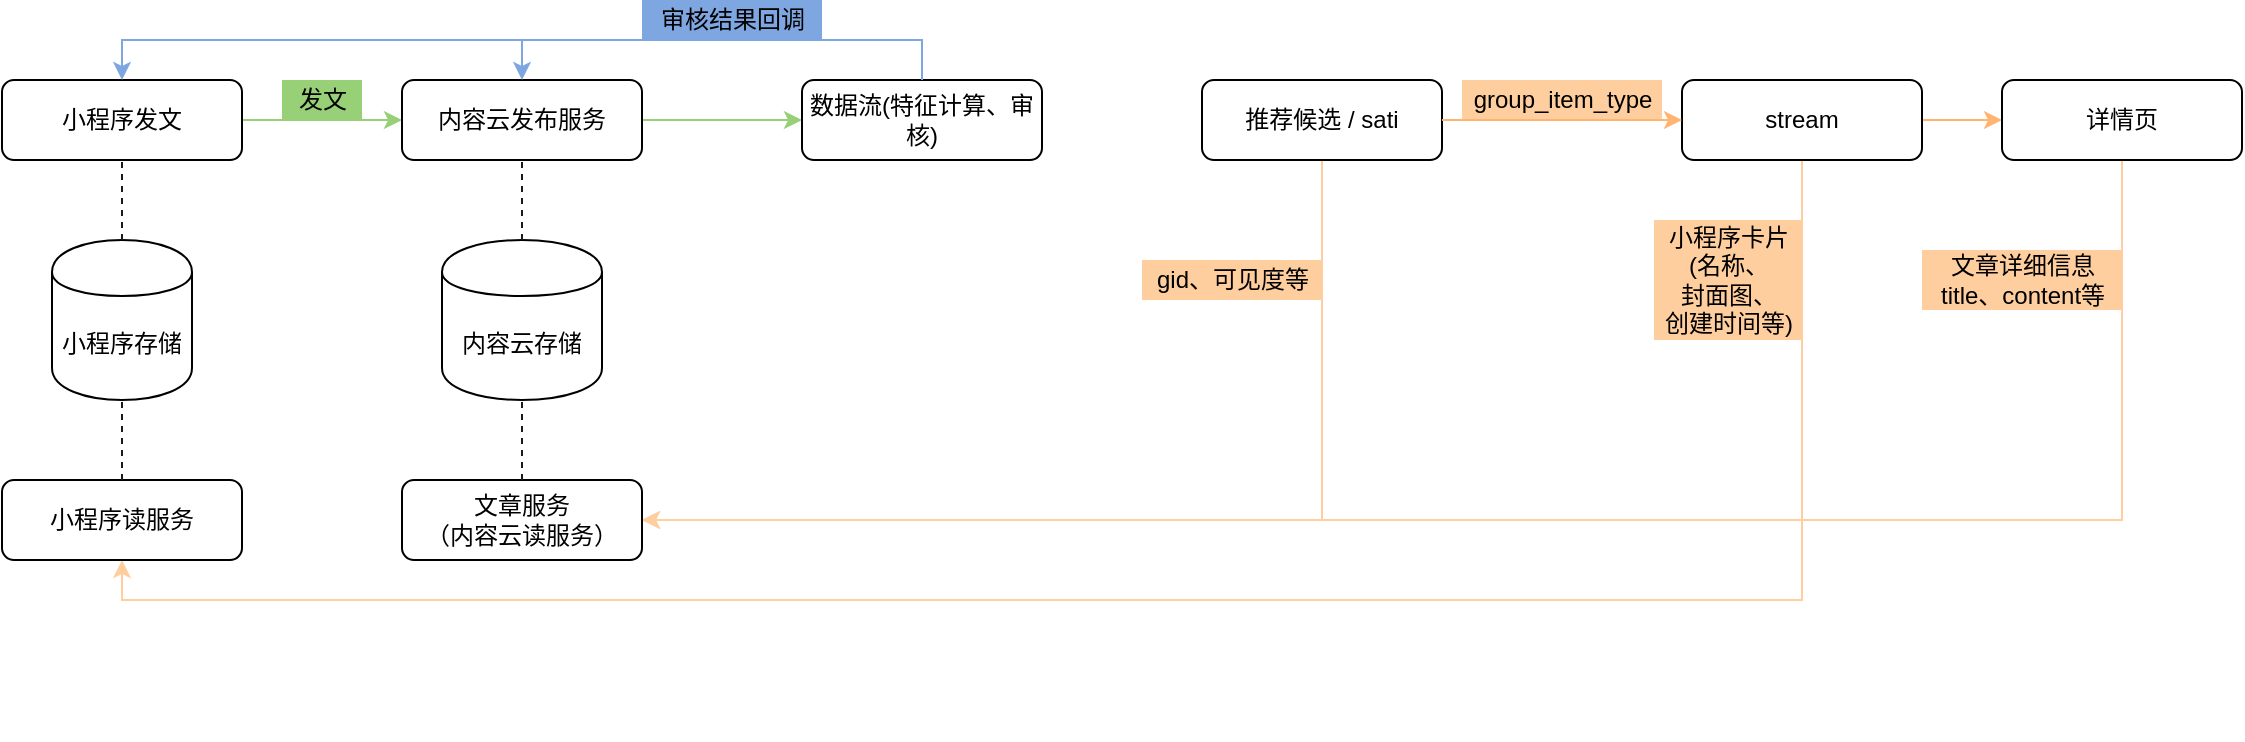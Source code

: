 <mxfile version="12.7.6" type="github" pages="2"><diagram id="nSXIF4mMGfduyhnWxua-" name="Page-1"><mxGraphModel dx="946" dy="613" grid="0" gridSize="10" guides="1" tooltips="1" connect="1" arrows="1" fold="1" page="1" pageScale="1" pageWidth="3300" pageHeight="2339" math="0" shadow="0"><root><mxCell id="0"/><mxCell id="1" parent="0"/><mxCell id="3gShLxmlef0WXYhkANsV-4" style="edgeStyle=orthogonalEdgeStyle;rounded=0;orthogonalLoop=1;jettySize=auto;html=1;strokeColor=#97D077;" edge="1" parent="1" source="3gShLxmlef0WXYhkANsV-1" target="3gShLxmlef0WXYhkANsV-2"><mxGeometry relative="1" as="geometry"/></mxCell><mxCell id="3gShLxmlef0WXYhkANsV-1" value="小程序发文" style="rounded=1;whiteSpace=wrap;html=1;" vertex="1" parent="1"><mxGeometry x="120" y="80" width="120" height="40" as="geometry"/></mxCell><mxCell id="3gShLxmlef0WXYhkANsV-5" style="edgeStyle=orthogonalEdgeStyle;rounded=0;orthogonalLoop=1;jettySize=auto;html=1;entryX=0;entryY=0.5;entryDx=0;entryDy=0;strokeColor=#97D077;" edge="1" parent="1" source="3gShLxmlef0WXYhkANsV-2" target="3gShLxmlef0WXYhkANsV-3"><mxGeometry relative="1" as="geometry"/></mxCell><mxCell id="3gShLxmlef0WXYhkANsV-16" style="edgeStyle=orthogonalEdgeStyle;rounded=0;orthogonalLoop=1;jettySize=auto;html=1;entryX=0.5;entryY=0;entryDx=0;entryDy=0;strokeColor=#7EA6E0;exitX=0.5;exitY=0;exitDx=0;exitDy=0;" edge="1" parent="1" source="3gShLxmlef0WXYhkANsV-3" target="3gShLxmlef0WXYhkANsV-1"><mxGeometry relative="1" as="geometry"/></mxCell><mxCell id="3gShLxmlef0WXYhkANsV-3" value="数据流(特征计算、审核)" style="rounded=1;whiteSpace=wrap;html=1;" vertex="1" parent="1"><mxGeometry x="520" y="80" width="120" height="40" as="geometry"/></mxCell><mxCell id="3gShLxmlef0WXYhkANsV-8" value="审核结果回调" style="text;html=1;align=center;verticalAlign=middle;resizable=0;points=[];autosize=1;fillColor=#7EA6E0;" vertex="1" parent="1"><mxGeometry x="440" y="40" width="90" height="20" as="geometry"/></mxCell><mxCell id="3gShLxmlef0WXYhkANsV-9" value="发文" style="text;html=1;align=center;verticalAlign=middle;resizable=0;points=[];autosize=1;fillColor=#97D077;" vertex="1" parent="1"><mxGeometry x="260" y="80" width="40" height="20" as="geometry"/></mxCell><mxCell id="3gShLxmlef0WXYhkANsV-13" style="edgeStyle=orthogonalEdgeStyle;rounded=0;orthogonalLoop=1;jettySize=auto;html=1;entryX=0;entryY=0.5;entryDx=0;entryDy=0;strokeColor=#FFB570;" edge="1" parent="1" source="0rTer7-gsiMh8t0wal-H-5" target="3gShLxmlef0WXYhkANsV-12"><mxGeometry relative="1" as="geometry"/></mxCell><mxCell id="0rTer7-gsiMh8t0wal-H-4" style="edgeStyle=orthogonalEdgeStyle;rounded=0;orthogonalLoop=1;jettySize=auto;html=1;entryX=0.5;entryY=1;entryDx=0;entryDy=0;strokeColor=#FFCE9F;exitX=0.5;exitY=1;exitDx=0;exitDy=0;" edge="1" parent="1" source="0rTer7-gsiMh8t0wal-H-5" target="0rTer7-gsiMh8t0wal-H-2"><mxGeometry relative="1" as="geometry"/></mxCell><mxCell id="0rTer7-gsiMh8t0wal-H-11" style="edgeStyle=orthogonalEdgeStyle;rounded=0;orthogonalLoop=1;jettySize=auto;html=1;entryX=1;entryY=0.5;entryDx=0;entryDy=0;strokeColor=#FFCE9F;exitX=0.5;exitY=1;exitDx=0;exitDy=0;" edge="1" parent="1" source="3gShLxmlef0WXYhkANsV-10" target="0rTer7-gsiMh8t0wal-H-3"><mxGeometry relative="1" as="geometry"/></mxCell><mxCell id="3gShLxmlef0WXYhkANsV-10" value="推荐候选 / sati" style="rounded=1;whiteSpace=wrap;html=1;fillColor=none;" vertex="1" parent="1"><mxGeometry x="720" y="80" width="120" height="40" as="geometry"/></mxCell><mxCell id="0rTer7-gsiMh8t0wal-H-12" style="edgeStyle=orthogonalEdgeStyle;rounded=0;orthogonalLoop=1;jettySize=auto;html=1;strokeColor=#FFCE9F;entryX=1;entryY=0.5;entryDx=0;entryDy=0;exitX=0.5;exitY=1;exitDx=0;exitDy=0;" edge="1" parent="1" source="3gShLxmlef0WXYhkANsV-12" target="0rTer7-gsiMh8t0wal-H-3"><mxGeometry relative="1" as="geometry"><mxPoint x="950" y="440" as="targetPoint"/></mxGeometry></mxCell><mxCell id="3gShLxmlef0WXYhkANsV-12" value="详情页" style="rounded=1;whiteSpace=wrap;html=1;fillColor=none;" vertex="1" parent="1"><mxGeometry x="1120" y="80" width="120" height="40" as="geometry"/></mxCell><mxCell id="3gShLxmlef0WXYhkANsV-2" value="内容云发布服务" style="rounded=1;whiteSpace=wrap;html=1;" vertex="1" parent="1"><mxGeometry x="320" y="80" width="120" height="40" as="geometry"/></mxCell><mxCell id="3gShLxmlef0WXYhkANsV-14" style="edgeStyle=orthogonalEdgeStyle;rounded=0;orthogonalLoop=1;jettySize=auto;html=1;entryX=0.5;entryY=0;entryDx=0;entryDy=0;exitX=0.5;exitY=0;exitDx=0;exitDy=0;strokeColor=#7EA6E0;" edge="1" parent="1" source="3gShLxmlef0WXYhkANsV-3" target="3gShLxmlef0WXYhkANsV-2"><mxGeometry relative="1" as="geometry"><mxPoint x="400" y="260" as="sourcePoint"/><mxPoint x="240" y="100" as="targetPoint"/></mxGeometry></mxCell><mxCell id="3gShLxmlef0WXYhkANsV-17" value="小程序存储" style="shape=cylinder;whiteSpace=wrap;html=1;boundedLbl=1;backgroundOutline=1;fillColor=none;" vertex="1" parent="1"><mxGeometry x="145" y="160" width="70" height="80" as="geometry"/></mxCell><mxCell id="3gShLxmlef0WXYhkANsV-18" value="内容云存储" style="shape=cylinder;whiteSpace=wrap;html=1;boundedLbl=1;backgroundOutline=1;fillColor=none;" vertex="1" parent="1"><mxGeometry x="340" y="160" width="80" height="80" as="geometry"/></mxCell><mxCell id="3gShLxmlef0WXYhkANsV-26" value="group_item_type" style="text;html=1;align=center;verticalAlign=middle;resizable=0;points=[];autosize=1;fillColor=#FFCE9F;" vertex="1" parent="1"><mxGeometry x="850" y="80" width="100" height="20" as="geometry"/></mxCell><mxCell id="0rTer7-gsiMh8t0wal-H-2" value="小程序读服务" style="rounded=1;whiteSpace=wrap;html=1;fillColor=none;" vertex="1" parent="1"><mxGeometry x="120" y="280" width="120" height="40" as="geometry"/></mxCell><mxCell id="0rTer7-gsiMh8t0wal-H-3" value="文章服务&lt;br&gt;（内容云读服务）" style="rounded=1;whiteSpace=wrap;html=1;fillColor=none;" vertex="1" parent="1"><mxGeometry x="320" y="280" width="120" height="40" as="geometry"/></mxCell><mxCell id="0rTer7-gsiMh8t0wal-H-5" value="stream" style="rounded=1;whiteSpace=wrap;html=1;fillColor=none;" vertex="1" parent="1"><mxGeometry x="960" y="80" width="120" height="40" as="geometry"/></mxCell><mxCell id="0rTer7-gsiMh8t0wal-H-6" style="edgeStyle=orthogonalEdgeStyle;rounded=0;orthogonalLoop=1;jettySize=auto;html=1;entryX=0;entryY=0.5;entryDx=0;entryDy=0;strokeColor=#FFB570;" edge="1" parent="1" source="3gShLxmlef0WXYhkANsV-10" target="0rTer7-gsiMh8t0wal-H-5"><mxGeometry relative="1" as="geometry"><mxPoint x="840" y="100" as="sourcePoint"/><mxPoint x="1120" y="100" as="targetPoint"/></mxGeometry></mxCell><mxCell id="0rTer7-gsiMh8t0wal-H-7" value="" style="endArrow=none;dashed=1;html=1;strokeColor=#1A1A1A;entryX=0.5;entryY=1;entryDx=0;entryDy=0;exitX=0.5;exitY=0;exitDx=0;exitDy=0;" edge="1" parent="1" source="3gShLxmlef0WXYhkANsV-17" target="3gShLxmlef0WXYhkANsV-1"><mxGeometry width="50" height="50" relative="1" as="geometry"><mxPoint x="40" y="220" as="sourcePoint"/><mxPoint x="90" y="170" as="targetPoint"/></mxGeometry></mxCell><mxCell id="0rTer7-gsiMh8t0wal-H-8" value="" style="endArrow=none;dashed=1;html=1;strokeColor=#1A1A1A;exitX=0.5;exitY=0;exitDx=0;exitDy=0;entryX=0.5;entryY=1;entryDx=0;entryDy=0;" edge="1" parent="1" source="3gShLxmlef0WXYhkANsV-18" target="3gShLxmlef0WXYhkANsV-2"><mxGeometry width="50" height="50" relative="1" as="geometry"><mxPoint x="190" y="170" as="sourcePoint"/><mxPoint x="290" y="150" as="targetPoint"/></mxGeometry></mxCell><mxCell id="0rTer7-gsiMh8t0wal-H-9" value="" style="endArrow=none;dashed=1;html=1;strokeColor=#1A1A1A;entryX=0.5;entryY=1;entryDx=0;entryDy=0;" edge="1" parent="1" source="0rTer7-gsiMh8t0wal-H-2" target="3gShLxmlef0WXYhkANsV-17"><mxGeometry width="50" height="50" relative="1" as="geometry"><mxPoint x="200" y="180" as="sourcePoint"/><mxPoint x="200" y="140" as="targetPoint"/></mxGeometry></mxCell><mxCell id="0rTer7-gsiMh8t0wal-H-10" value="" style="endArrow=none;dashed=1;html=1;strokeColor=#1A1A1A;entryX=0.5;entryY=1;entryDx=0;entryDy=0;exitX=0.5;exitY=0;exitDx=0;exitDy=0;" edge="1" parent="1" source="0rTer7-gsiMh8t0wal-H-3" target="3gShLxmlef0WXYhkANsV-18"><mxGeometry width="50" height="50" relative="1" as="geometry"><mxPoint x="210" y="190" as="sourcePoint"/><mxPoint x="210" y="150" as="targetPoint"/></mxGeometry></mxCell><mxCell id="0rTer7-gsiMh8t0wal-H-19" value="&lt;font color=&quot;#1f2329&quot; face=&quot;helvetica neue, tahoma, pingfang sc, microsoft yahei, arial, hiragino sans gb, sans-serif&quot;&gt;&lt;span style=&quot;font-size: 14px ; white-space: pre-wrap ; background-color: rgb(245 , 246 , 247)&quot;&gt;&lt;br&gt;&lt;/span&gt;&lt;/font&gt;" style="text;html=1;align=center;verticalAlign=middle;resizable=0;points=[];autosize=1;rotation=0;flipV=0;direction=west;flipH=1;" vertex="1" parent="1"><mxGeometry x="703" y="390" width="20" height="20" as="geometry"/></mxCell><mxCell id="0rTer7-gsiMh8t0wal-H-22" value="小程序卡片&lt;br&gt;(名称、&lt;br&gt;封面图、&lt;br&gt;创建时间等)" style="text;html=1;align=center;verticalAlign=middle;resizable=0;points=[];autosize=1;fillColor=#FFCE9F;" vertex="1" parent="1"><mxGeometry x="946" y="150" width="74" height="60" as="geometry"/></mxCell><mxCell id="0rTer7-gsiMh8t0wal-H-23" value="文章详细信息&lt;br&gt;title、content等" style="text;html=1;align=center;verticalAlign=middle;resizable=0;points=[];autosize=1;fillColor=#FFCE9F;" vertex="1" parent="1"><mxGeometry x="1080" y="165" width="100" height="30" as="geometry"/></mxCell><mxCell id="0rTer7-gsiMh8t0wal-H-24" value="gid、可见度等" style="text;html=1;align=center;verticalAlign=middle;resizable=0;points=[];autosize=1;fillColor=#FFCE9F;" vertex="1" parent="1"><mxGeometry x="690" y="170" width="90" height="20" as="geometry"/></mxCell></root></mxGraphModel></diagram><diagram id="vwUbCDOJetU1sbuJSxKJ" name="Page-2"><mxGraphModel dx="946" dy="613" grid="0" gridSize="10" guides="1" tooltips="1" connect="1" arrows="1" fold="1" page="1" pageScale="1" pageWidth="4681" pageHeight="3300" math="0" shadow="0"><root><mxCell id="DvXyd0X7e6bdrE4gtdRu-0"/><mxCell id="DvXyd0X7e6bdrE4gtdRu-1" parent="DvXyd0X7e6bdrE4gtdRu-0"/><mxCell id="DvXyd0X7e6bdrE4gtdRu-5" style="edgeStyle=orthogonalEdgeStyle;rounded=0;orthogonalLoop=1;jettySize=auto;html=1;entryX=0.5;entryY=0;entryDx=0;entryDy=0;strokeColor=#1A1A1A;" edge="1" parent="DvXyd0X7e6bdrE4gtdRu-1" source="DvXyd0X7e6bdrE4gtdRu-2" target="DvXyd0X7e6bdrE4gtdRu-3"><mxGeometry relative="1" as="geometry"/></mxCell><mxCell id="DvXyd0X7e6bdrE4gtdRu-2" value="发文服务" style="rounded=1;whiteSpace=wrap;html=1;fillColor=none;" vertex="1" parent="DvXyd0X7e6bdrE4gtdRu-1"><mxGeometry x="160" y="80" width="120" height="40" as="geometry"/></mxCell><mxCell id="DvXyd0X7e6bdrE4gtdRu-18" style="edgeStyle=orthogonalEdgeStyle;rounded=0;orthogonalLoop=1;jettySize=auto;html=1;entryX=0.5;entryY=0;entryDx=0;entryDy=0;strokeColor=#1A1A1A;" edge="1" parent="DvXyd0X7e6bdrE4gtdRu-1" source="DvXyd0X7e6bdrE4gtdRu-3" target="DvXyd0X7e6bdrE4gtdRu-4"><mxGeometry relative="1" as="geometry"/></mxCell><mxCell id="DvXyd0X7e6bdrE4gtdRu-3" value="item_trace_event&lt;br&gt;faas" style="rounded=1;whiteSpace=wrap;html=1;fillColor=none;" vertex="1" parent="DvXyd0X7e6bdrE4gtdRu-1"><mxGeometry x="160" y="160" width="120" height="40" as="geometry"/></mxCell><mxCell id="DvXyd0X7e6bdrE4gtdRu-13" style="edgeStyle=orthogonalEdgeStyle;rounded=0;orthogonalLoop=1;jettySize=auto;html=1;entryX=0;entryY=0.5;entryDx=0;entryDy=0;strokeColor=#1A1A1A;" edge="1" parent="DvXyd0X7e6bdrE4gtdRu-1" source="DvXyd0X7e6bdrE4gtdRu-4" target="DvXyd0X7e6bdrE4gtdRu-10"><mxGeometry relative="1" as="geometry"/></mxCell><mxCell id="DvXyd0X7e6bdrE4gtdRu-15" style="edgeStyle=orthogonalEdgeStyle;rounded=0;orthogonalLoop=1;jettySize=auto;html=1;exitX=1;exitY=0.75;exitDx=0;exitDy=0;entryX=0;entryY=0.5;entryDx=0;entryDy=0;strokeColor=#1A1A1A;" edge="1" parent="DvXyd0X7e6bdrE4gtdRu-1" source="DvXyd0X7e6bdrE4gtdRu-4" target="DvXyd0X7e6bdrE4gtdRu-11"><mxGeometry relative="1" as="geometry"/></mxCell><mxCell id="DvXyd0X7e6bdrE4gtdRu-4" value="item_trace" style="rounded=1;whiteSpace=wrap;html=1;fillColor=none;" vertex="1" parent="DvXyd0X7e6bdrE4gtdRu-1"><mxGeometry x="160" y="240" width="120" height="40" as="geometry"/></mxCell><mxCell id="DvXyd0X7e6bdrE4gtdRu-8" value="abase" style="shape=cylinder;whiteSpace=wrap;html=1;boundedLbl=1;backgroundOutline=1;fillColor=none;" vertex="1" parent="DvXyd0X7e6bdrE4gtdRu-1"><mxGeometry x="190" y="310" width="60" height="80" as="geometry"/></mxCell><mxCell id="DvXyd0X7e6bdrE4gtdRu-10" value="record_proxy" style="rounded=1;whiteSpace=wrap;html=1;fillColor=none;" vertex="1" parent="DvXyd0X7e6bdrE4gtdRu-1"><mxGeometry x="320" y="240" width="120" height="40" as="geometry"/></mxCell><mxCell id="DvXyd0X7e6bdrE4gtdRu-11" value="报警mq" style="rounded=1;whiteSpace=wrap;html=1;fillColor=none;" vertex="1" parent="DvXyd0X7e6bdrE4gtdRu-1"><mxGeometry x="320" y="320" width="120" height="40" as="geometry"/></mxCell><mxCell id="DvXyd0X7e6bdrE4gtdRu-16" value="kafka" style="text;html=1;align=center;verticalAlign=middle;resizable=0;points=[];autosize=1;" vertex="1" parent="DvXyd0X7e6bdrE4gtdRu-1"><mxGeometry x="220" y="130" width="40" height="20" as="geometry"/></mxCell><mxCell id="DvXyd0X7e6bdrE4gtdRu-31" style="edgeStyle=orthogonalEdgeStyle;rounded=0;orthogonalLoop=1;jettySize=auto;html=1;strokeColor=#1A1A1A;" edge="1" parent="DvXyd0X7e6bdrE4gtdRu-1" source="DvXyd0X7e6bdrE4gtdRu-17" target="DvXyd0X7e6bdrE4gtdRu-25"><mxGeometry relative="1" as="geometry"/></mxCell><mxCell id="DvXyd0X7e6bdrE4gtdRu-17" value="发文服务" style="rounded=1;whiteSpace=wrap;html=1;fillColor=none;" vertex="1" parent="DvXyd0X7e6bdrE4gtdRu-1"><mxGeometry x="800" y="80" width="120" height="40" as="geometry"/></mxCell><mxCell id="DvXyd0X7e6bdrE4gtdRu-26" style="edgeStyle=orthogonalEdgeStyle;rounded=0;orthogonalLoop=1;jettySize=auto;html=1;entryX=0.5;entryY=0;entryDx=0;entryDy=0;strokeColor=#1A1A1A;exitX=0.5;exitY=1;exitDx=0;exitDy=0;" edge="1" parent="DvXyd0X7e6bdrE4gtdRu-1" source="DvXyd0X7e6bdrE4gtdRu-25"><mxGeometry relative="1" as="geometry"><mxPoint x="780" y="280" as="targetPoint"/></mxGeometry></mxCell><mxCell id="DvXyd0X7e6bdrE4gtdRu-33" style="edgeStyle=orthogonalEdgeStyle;rounded=0;orthogonalLoop=1;jettySize=auto;html=1;entryX=0.5;entryY=0;entryDx=0;entryDy=0;strokeColor=#1A1A1A;" edge="1" parent="DvXyd0X7e6bdrE4gtdRu-1" source="DvXyd0X7e6bdrE4gtdRu-25" target="DvXyd0X7e6bdrE4gtdRu-32"><mxGeometry relative="1" as="geometry"/></mxCell><mxCell id="DvXyd0X7e6bdrE4gtdRu-25" value="event_bus" style="rounded=1;whiteSpace=wrap;html=1;fillColor=none;" vertex="1" parent="DvXyd0X7e6bdrE4gtdRu-1"><mxGeometry x="800" y="160" width="120" height="40" as="geometry"/></mxCell><mxCell id="DvXyd0X7e6bdrE4gtdRu-29" value="rpc回调/consumer" style="text;html=1;align=center;verticalAlign=middle;resizable=0;points=[];autosize=1;" vertex="1" parent="DvXyd0X7e6bdrE4gtdRu-1"><mxGeometry x="757" y="221" width="107" height="18" as="geometry"/></mxCell><mxCell id="DvXyd0X7e6bdrE4gtdRu-30" value="mq回调" style="text;html=1;align=center;verticalAlign=middle;resizable=0;points=[];autosize=1;" vertex="1" parent="DvXyd0X7e6bdrE4gtdRu-1"><mxGeometry x="870" y="220" width="60" height="20" as="geometry"/></mxCell><mxCell id="M2MzdLkQGvHVHoCWYcd2-57" style="edgeStyle=orthogonalEdgeStyle;rounded=0;orthogonalLoop=1;jettySize=auto;html=1;entryX=0.5;entryY=1;entryDx=0;entryDy=0;strokeColor=#1A1A1A;" edge="1" parent="DvXyd0X7e6bdrE4gtdRu-1" source="DvXyd0X7e6bdrE4gtdRu-32" target="M2MzdLkQGvHVHoCWYcd2-52"><mxGeometry relative="1" as="geometry"/></mxCell><mxCell id="DvXyd0X7e6bdrE4gtdRu-32" value="event_bus&lt;br&gt;延迟重试mq" style="rounded=1;whiteSpace=wrap;html=1;fillColor=none;" vertex="1" parent="DvXyd0X7e6bdrE4gtdRu-1"><mxGeometry x="880" y="280" width="120" height="40" as="geometry"/></mxCell><mxCell id="DvXyd0X7e6bdrE4gtdRu-34" style="edgeStyle=orthogonalEdgeStyle;rounded=0;orthogonalLoop=1;jettySize=auto;html=1;strokeColor=#1A1A1A;" edge="1" parent="DvXyd0X7e6bdrE4gtdRu-1" source="DvXyd0X7e6bdrE4gtdRu-35" target="DvXyd0X7e6bdrE4gtdRu-40"><mxGeometry relative="1" as="geometry"/></mxCell><mxCell id="DvXyd0X7e6bdrE4gtdRu-35" value="发文服务" style="rounded=1;whiteSpace=wrap;html=1;fillColor=none;" vertex="1" parent="DvXyd0X7e6bdrE4gtdRu-1"><mxGeometry x="1320" y="80" width="120" height="40" as="geometry"/></mxCell><mxCell id="DvXyd0X7e6bdrE4gtdRu-38" style="edgeStyle=orthogonalEdgeStyle;rounded=0;orthogonalLoop=1;jettySize=auto;html=1;entryX=0.5;entryY=0;entryDx=0;entryDy=0;strokeColor=#1A1A1A;exitX=0.5;exitY=1;exitDx=0;exitDy=0;" edge="1" parent="DvXyd0X7e6bdrE4gtdRu-1" source="DvXyd0X7e6bdrE4gtdRu-40" target="DvXyd0X7e6bdrE4gtdRu-41"><mxGeometry relative="1" as="geometry"><Array as="points"><mxPoint x="1380" y="240"/><mxPoint x="1620" y="240"/></Array></mxGeometry></mxCell><mxCell id="DvXyd0X7e6bdrE4gtdRu-39" style="edgeStyle=orthogonalEdgeStyle;rounded=0;orthogonalLoop=1;jettySize=auto;html=1;entryX=0.5;entryY=0;entryDx=0;entryDy=0;strokeColor=#1A1A1A;" edge="1" parent="DvXyd0X7e6bdrE4gtdRu-1" source="DvXyd0X7e6bdrE4gtdRu-40" target="DvXyd0X7e6bdrE4gtdRu-44"><mxGeometry relative="1" as="geometry"/></mxCell><mxCell id="M2MzdLkQGvHVHoCWYcd2-17" style="edgeStyle=orthogonalEdgeStyle;rounded=0;orthogonalLoop=1;jettySize=auto;html=1;entryX=0.5;entryY=1;entryDx=0;entryDy=0;strokeColor=#1A1A1A;" edge="1" parent="DvXyd0X7e6bdrE4gtdRu-1" source="DvXyd0X7e6bdrE4gtdRu-40" target="M2MzdLkQGvHVHoCWYcd2-16"><mxGeometry relative="1" as="geometry"/></mxCell><mxCell id="DvXyd0X7e6bdrE4gtdRu-40" value="event_bus" style="rounded=1;whiteSpace=wrap;html=1;fillColor=none;" vertex="1" parent="DvXyd0X7e6bdrE4gtdRu-1"><mxGeometry x="1320" y="160" width="120" height="40" as="geometry"/></mxCell><mxCell id="M2MzdLkQGvHVHoCWYcd2-32" style="edgeStyle=orthogonalEdgeStyle;rounded=0;orthogonalLoop=1;jettySize=auto;html=1;exitX=0.5;exitY=1;exitDx=0;exitDy=0;entryX=0.5;entryY=1;entryDx=0;entryDy=0;strokeColor=#1A1A1A;" edge="1" parent="DvXyd0X7e6bdrE4gtdRu-1" source="DvXyd0X7e6bdrE4gtdRu-41" target="M2MzdLkQGvHVHoCWYcd2-30"><mxGeometry relative="1" as="geometry"/></mxCell><mxCell id="DvXyd0X7e6bdrE4gtdRu-41" value="&lt;span style=&quot;white-space: normal&quot;&gt;event_bus&lt;br&gt;报警mq&lt;/span&gt;" style="rounded=1;whiteSpace=wrap;html=1;fillColor=none;" vertex="1" parent="DvXyd0X7e6bdrE4gtdRu-1"><mxGeometry x="1560" y="280" width="120" height="40" as="geometry"/></mxCell><mxCell id="DvXyd0X7e6bdrE4gtdRu-43" value="mq回调" style="text;html=1;align=center;verticalAlign=middle;resizable=0;points=[];autosize=1;" vertex="1" parent="DvXyd0X7e6bdrE4gtdRu-1"><mxGeometry x="1390" y="220" width="60" height="20" as="geometry"/></mxCell><mxCell id="M2MzdLkQGvHVHoCWYcd2-27" style="edgeStyle=orthogonalEdgeStyle;rounded=0;orthogonalLoop=1;jettySize=auto;html=1;exitX=0.5;exitY=1;exitDx=0;exitDy=0;entryX=0.5;entryY=1;entryDx=0;entryDy=0;strokeColor=#1A1A1A;" edge="1" parent="DvXyd0X7e6bdrE4gtdRu-1" source="DvXyd0X7e6bdrE4gtdRu-44" target="M2MzdLkQGvHVHoCWYcd2-22"><mxGeometry relative="1" as="geometry"/></mxCell><mxCell id="DvXyd0X7e6bdrE4gtdRu-44" value="event_bus&lt;br&gt;延迟重试mq" style="rounded=1;whiteSpace=wrap;html=1;fillColor=none;" vertex="1" parent="DvXyd0X7e6bdrE4gtdRu-1"><mxGeometry x="1400" y="280" width="120" height="40" as="geometry"/></mxCell><mxCell id="M2MzdLkQGvHVHoCWYcd2-0" value="异步重试脚本" style="rounded=1;whiteSpace=wrap;html=1;fillColor=none;" vertex="1" parent="DvXyd0X7e6bdrE4gtdRu-1"><mxGeometry x="880" y="440" width="120" height="40" as="geometry"/></mxCell><mxCell id="M2MzdLkQGvHVHoCWYcd2-7" style="edgeStyle=orthogonalEdgeStyle;rounded=0;orthogonalLoop=1;jettySize=auto;html=1;entryX=1;entryY=0.5;entryDx=0;entryDy=0;strokeColor=#1A1A1A;" edge="1" parent="DvXyd0X7e6bdrE4gtdRu-1" source="M2MzdLkQGvHVHoCWYcd2-9" target="M2MzdLkQGvHVHoCWYcd2-11"><mxGeometry relative="1" as="geometry"/></mxCell><mxCell id="M2MzdLkQGvHVHoCWYcd2-8" style="edgeStyle=orthogonalEdgeStyle;rounded=0;orthogonalLoop=1;jettySize=auto;html=1;exitX=0;exitY=0.75;exitDx=0;exitDy=0;entryX=1;entryY=0.5;entryDx=0;entryDy=0;strokeColor=#1A1A1A;" edge="1" parent="DvXyd0X7e6bdrE4gtdRu-1" source="M2MzdLkQGvHVHoCWYcd2-9" target="M2MzdLkQGvHVHoCWYcd2-12"><mxGeometry relative="1" as="geometry"/></mxCell><mxCell id="M2MzdLkQGvHVHoCWYcd2-9" value="item_trace" style="rounded=1;whiteSpace=wrap;html=1;fillColor=none;" vertex="1" parent="DvXyd0X7e6bdrE4gtdRu-1"><mxGeometry x="720" y="280" width="120" height="40" as="geometry"/></mxCell><mxCell id="M2MzdLkQGvHVHoCWYcd2-10" value="abase" style="shape=cylinder;whiteSpace=wrap;html=1;boundedLbl=1;backgroundOutline=1;fillColor=none;" vertex="1" parent="DvXyd0X7e6bdrE4gtdRu-1"><mxGeometry x="750" y="360" width="60" height="80" as="geometry"/></mxCell><mxCell id="M2MzdLkQGvHVHoCWYcd2-11" value="record_proxy" style="rounded=1;whiteSpace=wrap;html=1;fillColor=none;" vertex="1" parent="DvXyd0X7e6bdrE4gtdRu-1"><mxGeometry x="560" y="280" width="120" height="40" as="geometry"/></mxCell><mxCell id="M2MzdLkQGvHVHoCWYcd2-12" value="报警mq" style="rounded=1;whiteSpace=wrap;html=1;fillColor=none;" vertex="1" parent="DvXyd0X7e6bdrE4gtdRu-1"><mxGeometry x="560" y="360" width="120" height="40" as="geometry"/></mxCell><mxCell id="M2MzdLkQGvHVHoCWYcd2-15" value="consumer" style="text;html=1;align=center;verticalAlign=middle;resizable=0;points=[];autosize=1;" vertex="1" parent="DvXyd0X7e6bdrE4gtdRu-1"><mxGeometry x="1287" y="220" width="70" height="20" as="geometry"/></mxCell><mxCell id="M2MzdLkQGvHVHoCWYcd2-43" value="" style="edgeStyle=orthogonalEdgeStyle;rounded=0;orthogonalLoop=1;jettySize=auto;html=1;strokeColor=#1A1A1A;" edge="1" parent="DvXyd0X7e6bdrE4gtdRu-1" source="M2MzdLkQGvHVHoCWYcd2-16"><mxGeometry relative="1" as="geometry"><mxPoint x="1300" y="359" as="targetPoint"/></mxGeometry></mxCell><mxCell id="M2MzdLkQGvHVHoCWYcd2-16" value="" style="shape=trapezoid;perimeter=trapezoidPerimeter;whiteSpace=wrap;html=1;fillColor=#D5E8D4;rotation=-180;" vertex="1" parent="DvXyd0X7e6bdrE4gtdRu-1"><mxGeometry x="1241" y="280" width="118" height="39" as="geometry"/></mxCell><mxCell id="M2MzdLkQGvHVHoCWYcd2-19" value="tag过滤" style="text;html=1;align=center;verticalAlign=middle;resizable=0;points=[];autosize=1;" vertex="1" parent="DvXyd0X7e6bdrE4gtdRu-1"><mxGeometry x="1270" y="290" width="60" height="20" as="geometry"/></mxCell><mxCell id="M2MzdLkQGvHVHoCWYcd2-61" value="" style="edgeStyle=orthogonalEdgeStyle;rounded=0;orthogonalLoop=1;jettySize=auto;html=1;strokeColor=#1A1A1A;" edge="1" parent="DvXyd0X7e6bdrE4gtdRu-1" source="M2MzdLkQGvHVHoCWYcd2-22" target="M2MzdLkQGvHVHoCWYcd2-59"><mxGeometry relative="1" as="geometry"/></mxCell><mxCell id="M2MzdLkQGvHVHoCWYcd2-22" value="" style="shape=trapezoid;perimeter=trapezoidPerimeter;whiteSpace=wrap;html=1;fillColor=#D5E8D4;rotation=-180;" vertex="1" parent="DvXyd0X7e6bdrE4gtdRu-1"><mxGeometry x="1401" y="360" width="118" height="39" as="geometry"/></mxCell><mxCell id="M2MzdLkQGvHVHoCWYcd2-23" value="tag过滤" style="text;html=1;align=center;verticalAlign=middle;resizable=0;points=[];autosize=1;" vertex="1" parent="DvXyd0X7e6bdrE4gtdRu-1"><mxGeometry x="1431" y="370" width="60" height="20" as="geometry"/></mxCell><mxCell id="M2MzdLkQGvHVHoCWYcd2-28" value="&lt;span style=&quot;white-space: normal&quot;&gt;consumer3&lt;/span&gt;" style="rounded=1;whiteSpace=wrap;html=1;fillColor=none;" vertex="1" parent="DvXyd0X7e6bdrE4gtdRu-1"><mxGeometry x="1560" y="440" width="120" height="40" as="geometry"/></mxCell><mxCell id="M2MzdLkQGvHVHoCWYcd2-33" style="edgeStyle=orthogonalEdgeStyle;rounded=0;orthogonalLoop=1;jettySize=auto;html=1;exitX=0.5;exitY=0;exitDx=0;exitDy=0;entryX=0.5;entryY=0;entryDx=0;entryDy=0;strokeColor=#1A1A1A;" edge="1" parent="DvXyd0X7e6bdrE4gtdRu-1" source="M2MzdLkQGvHVHoCWYcd2-30" target="M2MzdLkQGvHVHoCWYcd2-28"><mxGeometry relative="1" as="geometry"/></mxCell><mxCell id="M2MzdLkQGvHVHoCWYcd2-30" value="" style="shape=trapezoid;perimeter=trapezoidPerimeter;whiteSpace=wrap;html=1;fillColor=#D5E8D4;rotation=-180;" vertex="1" parent="DvXyd0X7e6bdrE4gtdRu-1"><mxGeometry x="1561" y="360.5" width="118" height="39" as="geometry"/></mxCell><mxCell id="M2MzdLkQGvHVHoCWYcd2-31" value="tag过滤" style="text;html=1;align=center;verticalAlign=middle;resizable=0;points=[];autosize=1;" vertex="1" parent="DvXyd0X7e6bdrE4gtdRu-1"><mxGeometry x="1592" y="370" width="60" height="20" as="geometry"/></mxCell><mxCell id="M2MzdLkQGvHVHoCWYcd2-35" value="abase" style="shape=cylinder;whiteSpace=wrap;html=1;boundedLbl=1;backgroundOutline=1;fillColor=none;" vertex="1" parent="DvXyd0X7e6bdrE4gtdRu-1"><mxGeometry x="1270" y="440" width="60" height="80" as="geometry"/></mxCell><mxCell id="M2MzdLkQGvHVHoCWYcd2-36" value="" style="endArrow=none;dashed=1;html=1;strokeColor=#1A1A1A;entryX=0.5;entryY=1;entryDx=0;entryDy=0;exitX=0.5;exitY=0;exitDx=0;exitDy=0;" edge="1" parent="DvXyd0X7e6bdrE4gtdRu-1" source="M2MzdLkQGvHVHoCWYcd2-35"><mxGeometry width="50" height="50" relative="1" as="geometry"><mxPoint x="1160" y="500" as="sourcePoint"/><mxPoint x="1300" y="400" as="targetPoint"/></mxGeometry></mxCell><mxCell id="M2MzdLkQGvHVHoCWYcd2-45" style="edgeStyle=orthogonalEdgeStyle;rounded=0;orthogonalLoop=1;jettySize=auto;html=1;entryX=1;entryY=0.5;entryDx=0;entryDy=0;strokeColor=#1A1A1A;" edge="1" parent="DvXyd0X7e6bdrE4gtdRu-1" source="M2MzdLkQGvHVHoCWYcd2-46" target="M2MzdLkQGvHVHoCWYcd2-47"><mxGeometry relative="1" as="geometry"/></mxCell><mxCell id="M2MzdLkQGvHVHoCWYcd2-46" value="item_trace" style="rounded=1;whiteSpace=wrap;html=1;fillColor=none;" vertex="1" parent="DvXyd0X7e6bdrE4gtdRu-1"><mxGeometry x="1240" y="359" width="120" height="40" as="geometry"/></mxCell><mxCell id="M2MzdLkQGvHVHoCWYcd2-47" value="record_proxy" style="rounded=1;whiteSpace=wrap;html=1;fillColor=none;" vertex="1" parent="DvXyd0X7e6bdrE4gtdRu-1"><mxGeometry x="1080" y="359" width="120" height="40" as="geometry"/></mxCell><mxCell id="M2MzdLkQGvHVHoCWYcd2-48" value="" style="endArrow=none;dashed=1;html=1;strokeColor=#1A1A1A;entryX=0.5;entryY=1;entryDx=0;entryDy=0;exitX=0.5;exitY=0;exitDx=0;exitDy=0;" edge="1" parent="DvXyd0X7e6bdrE4gtdRu-1" source="M2MzdLkQGvHVHoCWYcd2-10" target="M2MzdLkQGvHVHoCWYcd2-9"><mxGeometry width="50" height="50" relative="1" as="geometry"><mxPoint x="710" y="400" as="sourcePoint"/><mxPoint x="760" y="350" as="targetPoint"/></mxGeometry></mxCell><mxCell id="M2MzdLkQGvHVHoCWYcd2-49" value="" style="endArrow=none;dashed=1;html=1;strokeColor=#1A1A1A;entryX=0.5;entryY=1;entryDx=0;entryDy=0;" edge="1" parent="DvXyd0X7e6bdrE4gtdRu-1" source="DvXyd0X7e6bdrE4gtdRu-8" target="DvXyd0X7e6bdrE4gtdRu-4"><mxGeometry width="50" height="50" relative="1" as="geometry"><mxPoint x="80" y="360" as="sourcePoint"/><mxPoint x="130" y="310" as="targetPoint"/></mxGeometry></mxCell><mxCell id="M2MzdLkQGvHVHoCWYcd2-58" style="edgeStyle=orthogonalEdgeStyle;rounded=0;orthogonalLoop=1;jettySize=auto;html=1;exitX=0.5;exitY=0;exitDx=0;exitDy=0;entryX=0.5;entryY=0;entryDx=0;entryDy=0;strokeColor=#1A1A1A;" edge="1" parent="DvXyd0X7e6bdrE4gtdRu-1" source="M2MzdLkQGvHVHoCWYcd2-52" target="M2MzdLkQGvHVHoCWYcd2-0"><mxGeometry relative="1" as="geometry"/></mxCell><mxCell id="M2MzdLkQGvHVHoCWYcd2-62" value="consumer" style="text;html=1;align=center;verticalAlign=middle;resizable=0;points=[];labelBackgroundColor=#ffffff;" vertex="1" connectable="0" parent="M2MzdLkQGvHVHoCWYcd2-58"><mxGeometry x="-0.333" y="3" relative="1" as="geometry"><mxPoint x="24" y="2.5" as="offset"/></mxGeometry></mxCell><mxCell id="M2MzdLkQGvHVHoCWYcd2-52" value="" style="shape=trapezoid;perimeter=trapezoidPerimeter;whiteSpace=wrap;html=1;fillColor=#D5E8D4;rotation=-180;" vertex="1" parent="DvXyd0X7e6bdrE4gtdRu-1"><mxGeometry x="881" y="360.5" width="118" height="39" as="geometry"/></mxCell><mxCell id="M2MzdLkQGvHVHoCWYcd2-53" value="tag过滤" style="text;html=1;align=center;verticalAlign=middle;resizable=0;points=[];autosize=1;" vertex="1" parent="DvXyd0X7e6bdrE4gtdRu-1"><mxGeometry x="909" y="370" width="60" height="20" as="geometry"/></mxCell><mxCell id="M2MzdLkQGvHVHoCWYcd2-59" value="异步重试脚本" style="rounded=1;whiteSpace=wrap;html=1;fillColor=none;" vertex="1" parent="DvXyd0X7e6bdrE4gtdRu-1"><mxGeometry x="1400" y="440" width="120" height="40" as="geometry"/></mxCell><mxCell id="M2MzdLkQGvHVHoCWYcd2-64" value="consumer" style="text;html=1;align=center;verticalAlign=middle;resizable=0;points=[];labelBackgroundColor=#ffffff;" vertex="1" connectable="0" parent="DvXyd0X7e6bdrE4gtdRu-1"><mxGeometry x="1464" y="412" as="geometry"><mxPoint x="24" y="2.5" as="offset"/></mxGeometry></mxCell><mxCell id="M2MzdLkQGvHVHoCWYcd2-65" value="consumer" style="text;html=1;align=center;verticalAlign=middle;resizable=0;points=[];labelBackgroundColor=#ffffff;" vertex="1" connectable="0" parent="DvXyd0X7e6bdrE4gtdRu-1"><mxGeometry x="987" y="436" as="geometry"><mxPoint x="24" y="2.5" as="offset"/></mxGeometry></mxCell><mxCell id="Z6fq2635J6PcbCGPRAOS-0" style="edgeStyle=orthogonalEdgeStyle;rounded=0;orthogonalLoop=1;jettySize=auto;html=1;strokeColor=#1A1A1A;" edge="1" parent="DvXyd0X7e6bdrE4gtdRu-1" source="Z6fq2635J6PcbCGPRAOS-1" target="Z6fq2635J6PcbCGPRAOS-5"><mxGeometry relative="1" as="geometry"/></mxCell><mxCell id="Z6fq2635J6PcbCGPRAOS-1" value="发文服务" style="rounded=1;whiteSpace=wrap;html=1;fillColor=none;" vertex="1" parent="DvXyd0X7e6bdrE4gtdRu-1"><mxGeometry x="2040" y="80" width="120" height="40" as="geometry"/></mxCell><mxCell id="Z6fq2635J6PcbCGPRAOS-2" style="edgeStyle=orthogonalEdgeStyle;rounded=0;orthogonalLoop=1;jettySize=auto;html=1;entryX=0.5;entryY=1;entryDx=0;entryDy=0;strokeColor=#1A1A1A;exitX=0.5;exitY=1;exitDx=0;exitDy=0;" edge="1" parent="DvXyd0X7e6bdrE4gtdRu-1" source="Z6fq2635J6PcbCGPRAOS-5" target="Z6fq2635J6PcbCGPRAOS-20"><mxGeometry relative="1" as="geometry"><Array as="points"><mxPoint x="2100" y="240"/><mxPoint x="2340" y="240"/></Array></mxGeometry></mxCell><mxCell id="Z6fq2635J6PcbCGPRAOS-4" style="edgeStyle=orthogonalEdgeStyle;rounded=0;orthogonalLoop=1;jettySize=auto;html=1;entryX=0.5;entryY=1;entryDx=0;entryDy=0;strokeColor=#1A1A1A;" edge="1" parent="DvXyd0X7e6bdrE4gtdRu-1" source="Z6fq2635J6PcbCGPRAOS-5" target="Z6fq2635J6PcbCGPRAOS-13"><mxGeometry relative="1" as="geometry"/></mxCell><mxCell id="Z6fq2635J6PcbCGPRAOS-34" style="edgeStyle=orthogonalEdgeStyle;rounded=0;orthogonalLoop=1;jettySize=auto;html=1;entryX=0.5;entryY=1;entryDx=0;entryDy=0;strokeColor=#1A1A1A;" edge="1" parent="DvXyd0X7e6bdrE4gtdRu-1" source="Z6fq2635J6PcbCGPRAOS-5" target="Z6fq2635J6PcbCGPRAOS-29"><mxGeometry relative="1" as="geometry"><Array as="points"><mxPoint x="2100" y="240"/><mxPoint x="2180" y="240"/></Array></mxGeometry></mxCell><mxCell id="Z6fq2635J6PcbCGPRAOS-5" value="event_bus" style="rounded=1;whiteSpace=wrap;html=1;fillColor=none;" vertex="1" parent="DvXyd0X7e6bdrE4gtdRu-1"><mxGeometry x="2040" y="160" width="120" height="40" as="geometry"/></mxCell><mxCell id="Z6fq2635J6PcbCGPRAOS-46" style="edgeStyle=orthogonalEdgeStyle;rounded=0;orthogonalLoop=1;jettySize=auto;html=1;entryX=0.5;entryY=1;entryDx=0;entryDy=0;strokeColor=#1A1A1A;" edge="1" parent="DvXyd0X7e6bdrE4gtdRu-1" source="Z6fq2635J6PcbCGPRAOS-7" target="Z6fq2635J6PcbCGPRAOS-44"><mxGeometry relative="1" as="geometry"/></mxCell><mxCell id="Z6fq2635J6PcbCGPRAOS-7" value="&lt;span style=&quot;white-space: normal&quot;&gt;event_bus&lt;br&gt;报警mq&lt;/span&gt;" style="rounded=1;whiteSpace=wrap;html=1;fillColor=none;" vertex="1" parent="DvXyd0X7e6bdrE4gtdRu-1"><mxGeometry x="2280" y="359" width="120" height="40" as="geometry"/></mxCell><mxCell id="Z6fq2635J6PcbCGPRAOS-8" value="mq回调" style="text;html=1;align=center;verticalAlign=middle;resizable=0;points=[];autosize=1;" vertex="1" parent="DvXyd0X7e6bdrE4gtdRu-1"><mxGeometry x="2110" y="220" width="60" height="20" as="geometry"/></mxCell><mxCell id="Z6fq2635J6PcbCGPRAOS-11" value="consumer" style="text;html=1;align=center;verticalAlign=middle;resizable=0;points=[];autosize=1;" vertex="1" parent="DvXyd0X7e6bdrE4gtdRu-1"><mxGeometry x="2007" y="220" width="70" height="20" as="geometry"/></mxCell><mxCell id="Z6fq2635J6PcbCGPRAOS-12" value="" style="edgeStyle=orthogonalEdgeStyle;rounded=0;orthogonalLoop=1;jettySize=auto;html=1;strokeColor=#1A1A1A;" edge="1" parent="DvXyd0X7e6bdrE4gtdRu-1" source="Z6fq2635J6PcbCGPRAOS-13"><mxGeometry relative="1" as="geometry"><mxPoint x="2020" y="359" as="targetPoint"/></mxGeometry></mxCell><mxCell id="Z6fq2635J6PcbCGPRAOS-13" value="" style="shape=trapezoid;perimeter=trapezoidPerimeter;whiteSpace=wrap;html=1;fillColor=#D5E8D4;rotation=-180;" vertex="1" parent="DvXyd0X7e6bdrE4gtdRu-1"><mxGeometry x="1961" y="280" width="118" height="39" as="geometry"/></mxCell><mxCell id="Z6fq2635J6PcbCGPRAOS-14" value="tag过滤" style="text;html=1;align=center;verticalAlign=middle;resizable=0;points=[];autosize=1;" vertex="1" parent="DvXyd0X7e6bdrE4gtdRu-1"><mxGeometry x="1990" y="290" width="60" height="20" as="geometry"/></mxCell><mxCell id="Z6fq2635J6PcbCGPRAOS-18" value="&lt;span style=&quot;white-space: normal&quot;&gt;consumer3&lt;/span&gt;" style="rounded=1;whiteSpace=wrap;html=1;fillColor=none;" vertex="1" parent="DvXyd0X7e6bdrE4gtdRu-1"><mxGeometry x="2280" y="521" width="120" height="40" as="geometry"/></mxCell><mxCell id="Z6fq2635J6PcbCGPRAOS-37" style="edgeStyle=orthogonalEdgeStyle;rounded=0;orthogonalLoop=1;jettySize=auto;html=1;entryX=0.5;entryY=0;entryDx=0;entryDy=0;strokeColor=#1A1A1A;" edge="1" parent="DvXyd0X7e6bdrE4gtdRu-1" source="Z6fq2635J6PcbCGPRAOS-20" target="Z6fq2635J6PcbCGPRAOS-7"><mxGeometry relative="1" as="geometry"/></mxCell><mxCell id="Z6fq2635J6PcbCGPRAOS-20" value="" style="shape=trapezoid;perimeter=trapezoidPerimeter;whiteSpace=wrap;html=1;fillColor=#D5E8D4;rotation=-180;" vertex="1" parent="DvXyd0X7e6bdrE4gtdRu-1"><mxGeometry x="2281" y="280" width="118" height="39" as="geometry"/></mxCell><mxCell id="Z6fq2635J6PcbCGPRAOS-21" value="tag过滤" style="text;html=1;align=center;verticalAlign=middle;resizable=0;points=[];autosize=1;" vertex="1" parent="DvXyd0X7e6bdrE4gtdRu-1"><mxGeometry x="2312" y="289.5" width="60" height="20" as="geometry"/></mxCell><mxCell id="Z6fq2635J6PcbCGPRAOS-22" value="abase" style="shape=cylinder;whiteSpace=wrap;html=1;boundedLbl=1;backgroundOutline=1;fillColor=none;" vertex="1" parent="DvXyd0X7e6bdrE4gtdRu-1"><mxGeometry x="1990" y="440" width="60" height="80" as="geometry"/></mxCell><mxCell id="Z6fq2635J6PcbCGPRAOS-23" value="" style="endArrow=none;dashed=1;html=1;strokeColor=#1A1A1A;entryX=0.5;entryY=1;entryDx=0;entryDy=0;exitX=0.5;exitY=0;exitDx=0;exitDy=0;" edge="1" parent="DvXyd0X7e6bdrE4gtdRu-1" source="Z6fq2635J6PcbCGPRAOS-22"><mxGeometry width="50" height="50" relative="1" as="geometry"><mxPoint x="1880" y="500" as="sourcePoint"/><mxPoint x="2020" y="400" as="targetPoint"/></mxGeometry></mxCell><mxCell id="Z6fq2635J6PcbCGPRAOS-24" style="edgeStyle=orthogonalEdgeStyle;rounded=0;orthogonalLoop=1;jettySize=auto;html=1;entryX=1;entryY=0.5;entryDx=0;entryDy=0;strokeColor=#1A1A1A;" edge="1" parent="DvXyd0X7e6bdrE4gtdRu-1" source="Z6fq2635J6PcbCGPRAOS-25" target="Z6fq2635J6PcbCGPRAOS-26"><mxGeometry relative="1" as="geometry"/></mxCell><mxCell id="Z6fq2635J6PcbCGPRAOS-25" value="item_trace" style="rounded=1;whiteSpace=wrap;html=1;fillColor=none;" vertex="1" parent="DvXyd0X7e6bdrE4gtdRu-1"><mxGeometry x="1960" y="359" width="120" height="40" as="geometry"/></mxCell><mxCell id="Z6fq2635J6PcbCGPRAOS-26" value="record_proxy" style="rounded=1;whiteSpace=wrap;html=1;fillColor=none;" vertex="1" parent="DvXyd0X7e6bdrE4gtdRu-1"><mxGeometry x="1800" y="359" width="120" height="40" as="geometry"/></mxCell><mxCell id="Z6fq2635J6PcbCGPRAOS-27" value="异步重试脚本" style="rounded=1;whiteSpace=wrap;html=1;fillColor=none;" vertex="1" parent="DvXyd0X7e6bdrE4gtdRu-1"><mxGeometry x="2120" y="521" width="120" height="40" as="geometry"/></mxCell><mxCell id="Z6fq2635J6PcbCGPRAOS-28" value="consumer" style="text;html=1;align=center;verticalAlign=middle;resizable=0;points=[];labelBackgroundColor=#ffffff;" vertex="1" connectable="0" parent="DvXyd0X7e6bdrE4gtdRu-1"><mxGeometry x="2184" y="493" as="geometry"><mxPoint x="24" y="2.5" as="offset"/></mxGeometry></mxCell><mxCell id="Z6fq2635J6PcbCGPRAOS-36" style="edgeStyle=orthogonalEdgeStyle;rounded=0;orthogonalLoop=1;jettySize=auto;html=1;exitX=0.5;exitY=0;exitDx=0;exitDy=0;strokeColor=#1A1A1A;" edge="1" parent="DvXyd0X7e6bdrE4gtdRu-1" source="Z6fq2635J6PcbCGPRAOS-29" target="Z6fq2635J6PcbCGPRAOS-31"><mxGeometry relative="1" as="geometry"/></mxCell><mxCell id="Z6fq2635J6PcbCGPRAOS-29" value="" style="shape=trapezoid;perimeter=trapezoidPerimeter;whiteSpace=wrap;html=1;fillColor=#D5E8D4;rotation=-180;" vertex="1" parent="DvXyd0X7e6bdrE4gtdRu-1"><mxGeometry x="2121" y="281" width="118" height="39" as="geometry"/></mxCell><mxCell id="Z6fq2635J6PcbCGPRAOS-30" value="tag过滤" style="text;html=1;align=center;verticalAlign=middle;resizable=0;points=[];autosize=1;" vertex="1" parent="DvXyd0X7e6bdrE4gtdRu-1"><mxGeometry x="2150" y="290.5" width="60" height="20" as="geometry"/></mxCell><mxCell id="Z6fq2635J6PcbCGPRAOS-42" style="edgeStyle=orthogonalEdgeStyle;rounded=0;orthogonalLoop=1;jettySize=auto;html=1;entryX=0.5;entryY=1;entryDx=0;entryDy=0;strokeColor=#1A1A1A;" edge="1" parent="DvXyd0X7e6bdrE4gtdRu-1" source="Z6fq2635J6PcbCGPRAOS-31" target="Z6fq2635J6PcbCGPRAOS-40"><mxGeometry relative="1" as="geometry"/></mxCell><mxCell id="Z6fq2635J6PcbCGPRAOS-31" value="event_bus&lt;br&gt;延迟重试mq" style="rounded=1;whiteSpace=wrap;html=1;fillColor=none;" vertex="1" parent="DvXyd0X7e6bdrE4gtdRu-1"><mxGeometry x="2120" y="359" width="120" height="40" as="geometry"/></mxCell><mxCell id="Z6fq2635J6PcbCGPRAOS-43" style="edgeStyle=orthogonalEdgeStyle;rounded=0;orthogonalLoop=1;jettySize=auto;html=1;entryX=0.5;entryY=0;entryDx=0;entryDy=0;strokeColor=#1A1A1A;" edge="1" parent="DvXyd0X7e6bdrE4gtdRu-1" source="Z6fq2635J6PcbCGPRAOS-40" target="Z6fq2635J6PcbCGPRAOS-27"><mxGeometry relative="1" as="geometry"/></mxCell><mxCell id="Z6fq2635J6PcbCGPRAOS-40" value="" style="shape=trapezoid;perimeter=trapezoidPerimeter;whiteSpace=wrap;html=1;fillColor=#D5E8D4;rotation=-180;" vertex="1" parent="DvXyd0X7e6bdrE4gtdRu-1"><mxGeometry x="2121" y="440" width="118" height="39" as="geometry"/></mxCell><mxCell id="Z6fq2635J6PcbCGPRAOS-41" value="tag过滤" style="text;html=1;align=center;verticalAlign=middle;resizable=0;points=[];autosize=1;" vertex="1" parent="DvXyd0X7e6bdrE4gtdRu-1"><mxGeometry x="2150" y="449.5" width="60" height="20" as="geometry"/></mxCell><mxCell id="Z6fq2635J6PcbCGPRAOS-47" style="edgeStyle=orthogonalEdgeStyle;rounded=0;orthogonalLoop=1;jettySize=auto;html=1;exitX=0.5;exitY=0;exitDx=0;exitDy=0;strokeColor=#1A1A1A;" edge="1" parent="DvXyd0X7e6bdrE4gtdRu-1" source="Z6fq2635J6PcbCGPRAOS-44" target="Z6fq2635J6PcbCGPRAOS-18"><mxGeometry relative="1" as="geometry"/></mxCell><mxCell id="Z6fq2635J6PcbCGPRAOS-44" value="" style="shape=trapezoid;perimeter=trapezoidPerimeter;whiteSpace=wrap;html=1;fillColor=#D5E8D4;rotation=-180;" vertex="1" parent="DvXyd0X7e6bdrE4gtdRu-1"><mxGeometry x="2281" y="440.5" width="118" height="39" as="geometry"/></mxCell><mxCell id="Z6fq2635J6PcbCGPRAOS-45" value="tag过滤" style="text;html=1;align=center;verticalAlign=middle;resizable=0;points=[];autosize=1;" vertex="1" parent="DvXyd0X7e6bdrE4gtdRu-1"><mxGeometry x="2310" y="450" width="60" height="20" as="geometry"/></mxCell><mxCell id="Z6fq2635J6PcbCGPRAOS-50" style="edgeStyle=orthogonalEdgeStyle;rounded=0;orthogonalLoop=1;jettySize=auto;html=1;strokeColor=#1A1A1A;" edge="1" parent="DvXyd0X7e6bdrE4gtdRu-1" source="Z6fq2635J6PcbCGPRAOS-48" target="Z6fq2635J6PcbCGPRAOS-49"><mxGeometry relative="1" as="geometry"/></mxCell><mxCell id="Z6fq2635J6PcbCGPRAOS-48" value="发文服务" style="rounded=1;whiteSpace=wrap;html=1;fillColor=none;" vertex="1" parent="DvXyd0X7e6bdrE4gtdRu-1"><mxGeometry x="2680" y="80" width="120" height="40" as="geometry"/></mxCell><mxCell id="Z6fq2635J6PcbCGPRAOS-56" style="edgeStyle=orthogonalEdgeStyle;rounded=0;orthogonalLoop=1;jettySize=auto;html=1;entryX=0.5;entryY=1;entryDx=0;entryDy=0;strokeColor=#1A1A1A;exitX=0.5;exitY=1;exitDx=0;exitDy=0;" edge="1" parent="DvXyd0X7e6bdrE4gtdRu-1" source="Z6fq2635J6PcbCGPRAOS-49" target="Z6fq2635J6PcbCGPRAOS-70"><mxGeometry relative="1" as="geometry"><mxPoint x="2840" y="281" as="targetPoint"/></mxGeometry></mxCell><mxCell id="Z6fq2635J6PcbCGPRAOS-61" style="edgeStyle=orthogonalEdgeStyle;rounded=0;orthogonalLoop=1;jettySize=auto;html=1;entryX=0.5;entryY=1;entryDx=0;entryDy=0;strokeColor=#1A1A1A;exitX=0.5;exitY=1;exitDx=0;exitDy=0;" edge="1" parent="DvXyd0X7e6bdrE4gtdRu-1" source="Z6fq2635J6PcbCGPRAOS-49" target="Z6fq2635J6PcbCGPRAOS-59"><mxGeometry relative="1" as="geometry"/></mxCell><mxCell id="Z6fq2635J6PcbCGPRAOS-67" style="edgeStyle=orthogonalEdgeStyle;rounded=0;orthogonalLoop=1;jettySize=auto;html=1;entryX=0.5;entryY=1;entryDx=0;entryDy=0;strokeColor=#1A1A1A;" edge="1" parent="DvXyd0X7e6bdrE4gtdRu-1" source="Z6fq2635J6PcbCGPRAOS-49" target="Z6fq2635J6PcbCGPRAOS-65"><mxGeometry relative="1" as="geometry"/></mxCell><mxCell id="Z6fq2635J6PcbCGPRAOS-49" value="event_bus&lt;br&gt;commit_event" style="rounded=1;whiteSpace=wrap;html=1;fillColor=none;" vertex="1" parent="DvXyd0X7e6bdrE4gtdRu-1"><mxGeometry x="2680" y="160" width="120" height="40" as="geometry"/></mxCell><mxCell id="Z6fq2635J6PcbCGPRAOS-51" value="consumer_1" style="rounded=1;whiteSpace=wrap;html=1;fillColor=none;" vertex="1" parent="DvXyd0X7e6bdrE4gtdRu-1"><mxGeometry x="2529" y="340" width="80" height="40" as="geometry"/></mxCell><mxCell id="Z6fq2635J6PcbCGPRAOS-57" value="......" style="text;html=1;align=center;verticalAlign=middle;resizable=0;points=[];autosize=1;" vertex="1" parent="DvXyd0X7e6bdrE4gtdRu-1"><mxGeometry x="2769" y="290.5" width="40" height="20" as="geometry"/></mxCell><mxCell id="Z6fq2635J6PcbCGPRAOS-62" style="edgeStyle=orthogonalEdgeStyle;rounded=0;orthogonalLoop=1;jettySize=auto;html=1;exitX=0.5;exitY=0;exitDx=0;exitDy=0;entryX=0.5;entryY=0;entryDx=0;entryDy=0;strokeColor=#1A1A1A;" edge="1" parent="DvXyd0X7e6bdrE4gtdRu-1" source="Z6fq2635J6PcbCGPRAOS-59" target="Z6fq2635J6PcbCGPRAOS-51"><mxGeometry relative="1" as="geometry"/></mxCell><mxCell id="Z6fq2635J6PcbCGPRAOS-59" value="" style="shape=trapezoid;perimeter=trapezoidPerimeter;whiteSpace=wrap;html=1;fillColor=#D5E8D4;rotation=-180;" vertex="1" parent="DvXyd0X7e6bdrE4gtdRu-1"><mxGeometry x="2510" y="282" width="118" height="39" as="geometry"/></mxCell><mxCell id="Z6fq2635J6PcbCGPRAOS-60" value="tag_1" style="text;html=1;align=center;verticalAlign=middle;resizable=0;points=[];autosize=1;" vertex="1" parent="DvXyd0X7e6bdrE4gtdRu-1"><mxGeometry x="2544" y="291.5" width="50" height="20" as="geometry"/></mxCell><mxCell id="Z6fq2635J6PcbCGPRAOS-63" value="consumer_2" style="rounded=1;whiteSpace=wrap;html=1;fillColor=none;" vertex="1" parent="DvXyd0X7e6bdrE4gtdRu-1"><mxGeometry x="2670" y="339" width="80" height="40" as="geometry"/></mxCell><mxCell id="Z6fq2635J6PcbCGPRAOS-64" style="edgeStyle=orthogonalEdgeStyle;rounded=0;orthogonalLoop=1;jettySize=auto;html=1;exitX=0.5;exitY=0;exitDx=0;exitDy=0;entryX=0.5;entryY=0;entryDx=0;entryDy=0;strokeColor=#1A1A1A;" edge="1" parent="DvXyd0X7e6bdrE4gtdRu-1" source="Z6fq2635J6PcbCGPRAOS-65" target="Z6fq2635J6PcbCGPRAOS-63"><mxGeometry relative="1" as="geometry"/></mxCell><mxCell id="Z6fq2635J6PcbCGPRAOS-65" value="" style="shape=trapezoid;perimeter=trapezoidPerimeter;whiteSpace=wrap;html=1;fillColor=#D5E8D4;rotation=-180;" vertex="1" parent="DvXyd0X7e6bdrE4gtdRu-1"><mxGeometry x="2651" y="281" width="118" height="39" as="geometry"/></mxCell><mxCell id="Z6fq2635J6PcbCGPRAOS-66" value="tag_2" style="text;html=1;align=center;verticalAlign=middle;resizable=0;points=[];autosize=1;" vertex="1" parent="DvXyd0X7e6bdrE4gtdRu-1"><mxGeometry x="2685" y="290.5" width="50" height="20" as="geometry"/></mxCell><mxCell id="Z6fq2635J6PcbCGPRAOS-68" value="consumer_n" style="rounded=1;whiteSpace=wrap;html=1;fillColor=none;" vertex="1" parent="DvXyd0X7e6bdrE4gtdRu-1"><mxGeometry x="2828" y="339" width="80" height="40" as="geometry"/></mxCell><mxCell id="Z6fq2635J6PcbCGPRAOS-69" style="edgeStyle=orthogonalEdgeStyle;rounded=0;orthogonalLoop=1;jettySize=auto;html=1;exitX=0.5;exitY=0;exitDx=0;exitDy=0;entryX=0.5;entryY=0;entryDx=0;entryDy=0;strokeColor=#1A1A1A;" edge="1" parent="DvXyd0X7e6bdrE4gtdRu-1" source="Z6fq2635J6PcbCGPRAOS-70" target="Z6fq2635J6PcbCGPRAOS-68"><mxGeometry relative="1" as="geometry"/></mxCell><mxCell id="Z6fq2635J6PcbCGPRAOS-70" value="" style="shape=trapezoid;perimeter=trapezoidPerimeter;whiteSpace=wrap;html=1;fillColor=#D5E8D4;rotation=-180;" vertex="1" parent="DvXyd0X7e6bdrE4gtdRu-1"><mxGeometry x="2809" y="281" width="118" height="39" as="geometry"/></mxCell><mxCell id="Z6fq2635J6PcbCGPRAOS-71" value="tag_n" style="text;html=1;align=center;verticalAlign=middle;resizable=0;points=[];autosize=1;" vertex="1" parent="DvXyd0X7e6bdrE4gtdRu-1"><mxGeometry x="2843" y="290.5" width="50" height="20" as="geometry"/></mxCell><mxCell id="Z6fq2635J6PcbCGPRAOS-72" style="edgeStyle=orthogonalEdgeStyle;rounded=0;orthogonalLoop=1;jettySize=auto;html=1;strokeColor=#1A1A1A;" edge="1" parent="DvXyd0X7e6bdrE4gtdRu-1" source="Z6fq2635J6PcbCGPRAOS-73" target="Z6fq2635J6PcbCGPRAOS-77"><mxGeometry relative="1" as="geometry"/></mxCell><mxCell id="Z6fq2635J6PcbCGPRAOS-73" value="发文服务" style="rounded=1;whiteSpace=wrap;html=1;fillColor=none;" vertex="1" parent="DvXyd0X7e6bdrE4gtdRu-1"><mxGeometry x="3159" y="79" width="120" height="40" as="geometry"/></mxCell><mxCell id="Z6fq2635J6PcbCGPRAOS-74" style="edgeStyle=orthogonalEdgeStyle;rounded=0;orthogonalLoop=1;jettySize=auto;html=1;strokeColor=#1A1A1A;exitX=0.5;exitY=1;exitDx=0;exitDy=0;" edge="1" parent="DvXyd0X7e6bdrE4gtdRu-1" source="Z6fq2635J6PcbCGPRAOS-77" target="Z6fq2635J6PcbCGPRAOS-87"><mxGeometry relative="1" as="geometry"><mxPoint x="3347" y="280" as="targetPoint"/></mxGeometry></mxCell><mxCell id="Z6fq2635J6PcbCGPRAOS-75" style="edgeStyle=orthogonalEdgeStyle;rounded=0;orthogonalLoop=1;jettySize=auto;html=1;strokeColor=#1A1A1A;exitX=0.5;exitY=1;exitDx=0;exitDy=0;" edge="1" parent="DvXyd0X7e6bdrE4gtdRu-1" source="Z6fq2635J6PcbCGPRAOS-77" target="Z6fq2635J6PcbCGPRAOS-78"><mxGeometry relative="1" as="geometry"><mxPoint x="3048" y="281" as="targetPoint"/></mxGeometry></mxCell><mxCell id="Z6fq2635J6PcbCGPRAOS-76" style="edgeStyle=orthogonalEdgeStyle;rounded=0;orthogonalLoop=1;jettySize=auto;html=1;strokeColor=#1A1A1A;" edge="1" parent="DvXyd0X7e6bdrE4gtdRu-1" source="Z6fq2635J6PcbCGPRAOS-77" target="Z6fq2635J6PcbCGPRAOS-83"><mxGeometry relative="1" as="geometry"><mxPoint x="3189" y="280" as="targetPoint"/></mxGeometry></mxCell><mxCell id="Z6fq2635J6PcbCGPRAOS-77" value="kafka&lt;br&gt;commit_event" style="rounded=1;whiteSpace=wrap;html=1;fillColor=none;" vertex="1" parent="DvXyd0X7e6bdrE4gtdRu-1"><mxGeometry x="3159" y="159" width="120" height="40" as="geometry"/></mxCell><mxCell id="Z6fq2635J6PcbCGPRAOS-78" value="consumer_1" style="rounded=1;whiteSpace=wrap;html=1;fillColor=none;" vertex="1" parent="DvXyd0X7e6bdrE4gtdRu-1"><mxGeometry x="3040" y="282" width="80" height="40" as="geometry"/></mxCell><mxCell id="Z6fq2635J6PcbCGPRAOS-83" value="consumer_2" style="rounded=1;whiteSpace=wrap;html=1;fillColor=none;" vertex="1" parent="DvXyd0X7e6bdrE4gtdRu-1"><mxGeometry x="3141" y="282" width="80" height="40" as="geometry"/></mxCell><mxCell id="Z6fq2635J6PcbCGPRAOS-87" value="consumer_n" style="rounded=1;whiteSpace=wrap;html=1;fillColor=none;" vertex="1" parent="DvXyd0X7e6bdrE4gtdRu-1"><mxGeometry x="3279" y="281" width="80" height="40" as="geometry"/></mxCell><mxCell id="Z6fq2635J6PcbCGPRAOS-91" value="......" style="text;html=1;align=center;verticalAlign=middle;resizable=0;points=[];autosize=1;" vertex="1" parent="DvXyd0X7e6bdrE4gtdRu-1"><mxGeometry x="3230" y="289.5" width="40" height="20" as="geometry"/></mxCell></root></mxGraphModel></diagram></mxfile>